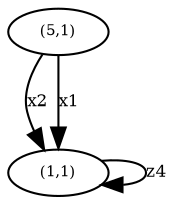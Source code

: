 digraph D1_1 {
"Hv(1,1)" [label="(1,1)",fontsize=7,width=.01,height=.01];
"Hv(1,1)" -> "Hv(1,1)" [label="z4",fontsize=8];
"Hv(5,1)" [label="(5,1)",fontsize=7,width=.01,height=.01];
"Hv(5,1)" -> "Hv(1,1)" [label="x2",fontsize=8];
"Hv(5,1)" -> "Hv(1,1)" [label="x1",fontsize=8];}